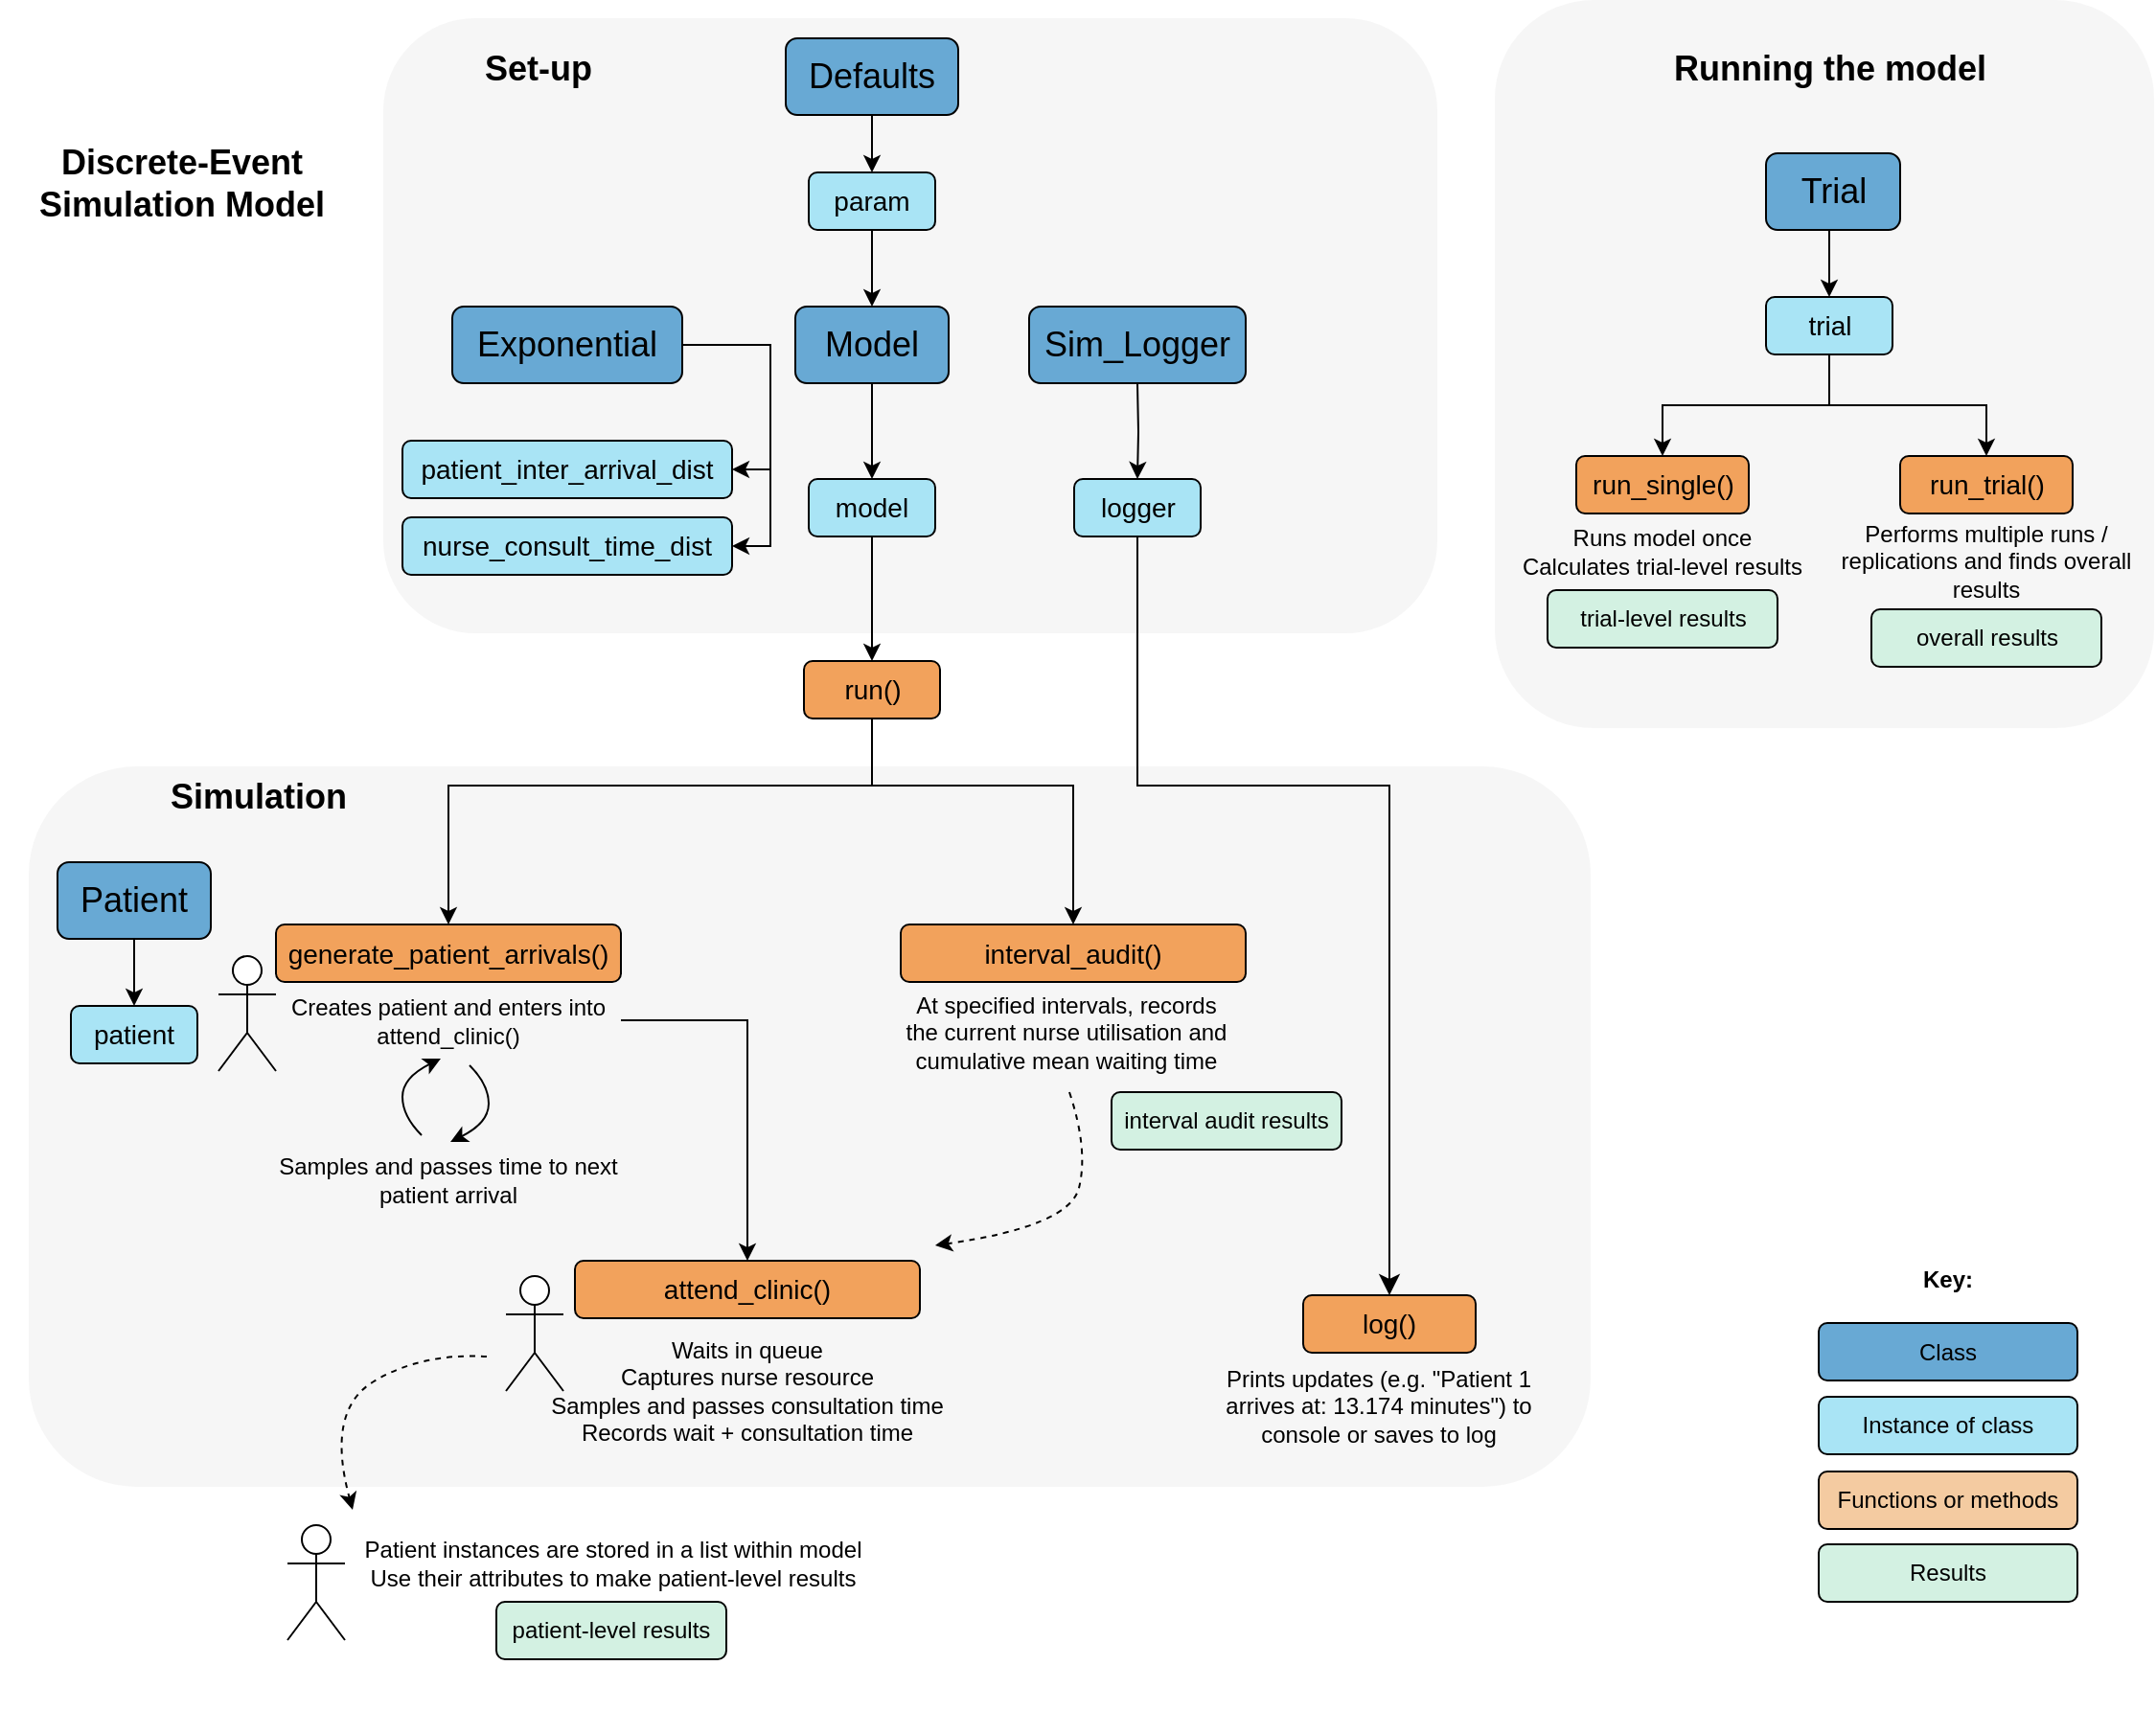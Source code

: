 <mxfile version="26.0.4">
  <diagram name="Page-1" id="ynTKS2v_TZv17swCPKiS">
    <mxGraphModel dx="2261" dy="942" grid="1" gridSize="10" guides="1" tooltips="1" connect="1" arrows="1" fold="1" page="1" pageScale="1" pageWidth="827" pageHeight="1169" math="0" shadow="0">
      <root>
        <mxCell id="0" />
        <mxCell id="1" parent="0" />
        <mxCell id="ltitkqDnKHNBnyyiyaz9-99" value="" style="rounded=1;whiteSpace=wrap;html=1;fillColor=#EEEEEE;strokeColor=none;opacity=50;" parent="1" vertex="1">
          <mxGeometry x="550" width="344" height="380" as="geometry" />
        </mxCell>
        <mxCell id="ltitkqDnKHNBnyyiyaz9-87" value="" style="rounded=1;whiteSpace=wrap;html=1;strokeColor=none;fillColor=#EEEEEE;fontStyle=1;opacity=50;" parent="1" vertex="1">
          <mxGeometry x="-215" y="400" width="815" height="376" as="geometry" />
        </mxCell>
        <mxCell id="ltitkqDnKHNBnyyiyaz9-67" value="" style="rounded=1;whiteSpace=wrap;html=1;strokeColor=none;fillColor=#EEEEEE;fontStyle=1;opacity=50;" parent="1" vertex="1">
          <mxGeometry x="-30" y="9.5" width="550" height="321" as="geometry" />
        </mxCell>
        <mxCell id="ltitkqDnKHNBnyyiyaz9-64" style="edgeStyle=orthogonalEdgeStyle;rounded=0;orthogonalLoop=1;jettySize=auto;html=1;exitX=1;exitY=0.5;exitDx=0;exitDy=0;entryX=1;entryY=0.5;entryDx=0;entryDy=0;" parent="1" source="ltitkqDnKHNBnyyiyaz9-3" target="ltitkqDnKHNBnyyiyaz9-30" edge="1">
          <mxGeometry relative="1" as="geometry" />
        </mxCell>
        <mxCell id="ltitkqDnKHNBnyyiyaz9-65" style="edgeStyle=orthogonalEdgeStyle;rounded=0;orthogonalLoop=1;jettySize=auto;html=1;exitX=1;exitY=0.5;exitDx=0;exitDy=0;entryX=1;entryY=0.5;entryDx=0;entryDy=0;" parent="1" source="ltitkqDnKHNBnyyiyaz9-3" target="ltitkqDnKHNBnyyiyaz9-31" edge="1">
          <mxGeometry relative="1" as="geometry" />
        </mxCell>
        <mxCell id="ltitkqDnKHNBnyyiyaz9-3" value="&lt;font style=&quot;font-size: 18px;&quot;&gt;Exponential&lt;/font&gt;" style="rounded=1;whiteSpace=wrap;html=1;fillColor=#68A9D4;" parent="1" vertex="1">
          <mxGeometry x="6" y="160" width="120" height="40" as="geometry" />
        </mxCell>
        <mxCell id="ltitkqDnKHNBnyyiyaz9-50" style="edgeStyle=orthogonalEdgeStyle;rounded=0;orthogonalLoop=1;jettySize=auto;html=1;exitX=0.5;exitY=1;exitDx=0;exitDy=0;entryX=0.5;entryY=0;entryDx=0;entryDy=0;" parent="1" source="ltitkqDnKHNBnyyiyaz9-4" target="ltitkqDnKHNBnyyiyaz9-7" edge="1">
          <mxGeometry relative="1" as="geometry" />
        </mxCell>
        <mxCell id="ltitkqDnKHNBnyyiyaz9-4" value="&lt;font style=&quot;font-size: 18px;&quot;&gt;Defaults&lt;/font&gt;" style="rounded=1;whiteSpace=wrap;html=1;fillColor=#68A9D4;" parent="1" vertex="1">
          <mxGeometry x="180" y="20" width="90" height="40" as="geometry" />
        </mxCell>
        <mxCell id="ltitkqDnKHNBnyyiyaz9-62" style="edgeStyle=orthogonalEdgeStyle;rounded=0;orthogonalLoop=1;jettySize=auto;html=1;exitX=0.5;exitY=1;exitDx=0;exitDy=0;entryX=0.5;entryY=0;entryDx=0;entryDy=0;" parent="1" source="ltitkqDnKHNBnyyiyaz9-5" target="ltitkqDnKHNBnyyiyaz9-8" edge="1">
          <mxGeometry relative="1" as="geometry" />
        </mxCell>
        <mxCell id="ltitkqDnKHNBnyyiyaz9-5" value="&lt;font style=&quot;font-size: 18px;&quot;&gt;Model&lt;/font&gt;" style="rounded=1;whiteSpace=wrap;html=1;fillColor=#68A9D4;" parent="1" vertex="1">
          <mxGeometry x="185" y="160" width="80" height="40" as="geometry" />
        </mxCell>
        <mxCell id="ltitkqDnKHNBnyyiyaz9-92" style="edgeStyle=orthogonalEdgeStyle;rounded=0;orthogonalLoop=1;jettySize=auto;html=1;exitX=0.5;exitY=1;exitDx=0;exitDy=0;entryX=0.5;entryY=0;entryDx=0;entryDy=0;" parent="1" source="ltitkqDnKHNBnyyiyaz9-6" target="ltitkqDnKHNBnyyiyaz9-28" edge="1">
          <mxGeometry relative="1" as="geometry" />
        </mxCell>
        <mxCell id="ltitkqDnKHNBnyyiyaz9-6" value="&lt;font style=&quot;font-size: 18px;&quot;&gt;Trial&lt;/font&gt;" style="rounded=1;whiteSpace=wrap;html=1;fillColor=#68A9D4;" parent="1" vertex="1">
          <mxGeometry x="691.5" y="80" width="70" height="40" as="geometry" />
        </mxCell>
        <mxCell id="ltitkqDnKHNBnyyiyaz9-61" style="edgeStyle=orthogonalEdgeStyle;rounded=0;orthogonalLoop=1;jettySize=auto;html=1;exitX=0.5;exitY=1;exitDx=0;exitDy=0;entryX=0.5;entryY=0;entryDx=0;entryDy=0;" parent="1" source="ltitkqDnKHNBnyyiyaz9-7" target="ltitkqDnKHNBnyyiyaz9-5" edge="1">
          <mxGeometry relative="1" as="geometry" />
        </mxCell>
        <mxCell id="ltitkqDnKHNBnyyiyaz9-7" value="&lt;font style=&quot;font-size: 14px;&quot;&gt;param&lt;/font&gt;" style="rounded=1;whiteSpace=wrap;html=1;fillColor=#A9E4F5;" parent="1" vertex="1">
          <mxGeometry x="192" y="90" width="66" height="30" as="geometry" />
        </mxCell>
        <mxCell id="ltitkqDnKHNBnyyiyaz9-68" style="edgeStyle=orthogonalEdgeStyle;rounded=0;orthogonalLoop=1;jettySize=auto;html=1;exitX=0.5;exitY=1;exitDx=0;exitDy=0;entryX=0.5;entryY=0;entryDx=0;entryDy=0;" parent="1" source="ltitkqDnKHNBnyyiyaz9-8" target="ltitkqDnKHNBnyyiyaz9-9" edge="1">
          <mxGeometry relative="1" as="geometry" />
        </mxCell>
        <mxCell id="ltitkqDnKHNBnyyiyaz9-8" value="&lt;font style=&quot;font-size: 14px;&quot;&gt;model&lt;/font&gt;" style="rounded=1;whiteSpace=wrap;html=1;fillColor=#A9E4F5;" parent="1" vertex="1">
          <mxGeometry x="192" y="250" width="66" height="30" as="geometry" />
        </mxCell>
        <mxCell id="ltitkqDnKHNBnyyiyaz9-77" style="edgeStyle=orthogonalEdgeStyle;rounded=0;orthogonalLoop=1;jettySize=auto;html=1;exitX=0.5;exitY=1;exitDx=0;exitDy=0;entryX=0.5;entryY=0;entryDx=0;entryDy=0;" parent="1" source="ltitkqDnKHNBnyyiyaz9-9" target="ltitkqDnKHNBnyyiyaz9-10" edge="1">
          <mxGeometry relative="1" as="geometry">
            <Array as="points">
              <mxPoint x="225" y="410" />
              <mxPoint x="4" y="410" />
            </Array>
          </mxGeometry>
        </mxCell>
        <mxCell id="ltitkqDnKHNBnyyiyaz9-81" style="edgeStyle=orthogonalEdgeStyle;rounded=0;orthogonalLoop=1;jettySize=auto;html=1;exitX=0.5;exitY=1;exitDx=0;exitDy=0;entryX=0.5;entryY=0;entryDx=0;entryDy=0;" parent="1" source="ltitkqDnKHNBnyyiyaz9-9" target="ltitkqDnKHNBnyyiyaz9-11" edge="1">
          <mxGeometry relative="1" as="geometry">
            <Array as="points">
              <mxPoint x="225" y="410" />
              <mxPoint x="330" y="410" />
            </Array>
          </mxGeometry>
        </mxCell>
        <mxCell id="ltitkqDnKHNBnyyiyaz9-9" value="&lt;span style=&quot;font-size: 14px;&quot;&gt;run()&lt;/span&gt;" style="rounded=1;whiteSpace=wrap;html=1;fillColor=#F2A25C;" parent="1" vertex="1">
          <mxGeometry x="189.5" y="345" width="71" height="30" as="geometry" />
        </mxCell>
        <mxCell id="ltitkqDnKHNBnyyiyaz9-10" value="&lt;span style=&quot;font-size: 14px;&quot;&gt;generate_patient_arrivals()&lt;/span&gt;" style="rounded=1;whiteSpace=wrap;html=1;fillColor=#F2A25C;" parent="1" vertex="1">
          <mxGeometry x="-86" y="482.5" width="180" height="30" as="geometry" />
        </mxCell>
        <mxCell id="ltitkqDnKHNBnyyiyaz9-11" value="&lt;span style=&quot;font-size: 14px;&quot;&gt;interval_audit()&lt;/span&gt;" style="rounded=1;whiteSpace=wrap;html=1;fillColor=#F2A25C;" parent="1" vertex="1">
          <mxGeometry x="240" y="482.5" width="180" height="30" as="geometry" />
        </mxCell>
        <mxCell id="ltitkqDnKHNBnyyiyaz9-73" style="edgeStyle=orthogonalEdgeStyle;rounded=0;orthogonalLoop=1;jettySize=auto;html=1;exitX=1;exitY=0.5;exitDx=0;exitDy=0;entryX=0.5;entryY=0;entryDx=0;entryDy=0;" parent="1" source="ltitkqDnKHNBnyyiyaz9-12" target="ltitkqDnKHNBnyyiyaz9-13" edge="1">
          <mxGeometry relative="1" as="geometry" />
        </mxCell>
        <mxCell id="ltitkqDnKHNBnyyiyaz9-12" value="Creates patient and enters into attend_clinic()" style="text;html=1;align=center;verticalAlign=middle;whiteSpace=wrap;rounded=0;" parent="1" vertex="1">
          <mxGeometry x="-86" y="512.5" width="180" height="40" as="geometry" />
        </mxCell>
        <mxCell id="ltitkqDnKHNBnyyiyaz9-13" value="&lt;span style=&quot;font-size: 14px;&quot;&gt;attend_clinic()&lt;/span&gt;" style="rounded=1;whiteSpace=wrap;html=1;fillColor=#F2A25C;" parent="1" vertex="1">
          <mxGeometry x="70" y="658" width="180" height="30" as="geometry" />
        </mxCell>
        <mxCell id="ltitkqDnKHNBnyyiyaz9-14" value="Samples and passes time to next patient arrival" style="text;html=1;align=center;verticalAlign=middle;whiteSpace=wrap;rounded=0;" parent="1" vertex="1">
          <mxGeometry x="-86" y="596" width="180" height="40" as="geometry" />
        </mxCell>
        <mxCell id="ltitkqDnKHNBnyyiyaz9-17" value="" style="curved=1;endArrow=classic;html=1;rounded=0;" parent="1" edge="1">
          <mxGeometry width="50" height="50" relative="1" as="geometry">
            <mxPoint x="-10" y="592.5" as="sourcePoint" />
            <mxPoint y="552.5" as="targetPoint" />
            <Array as="points">
              <mxPoint x="-20" y="582.5" />
              <mxPoint x="-20" y="562.5" />
            </Array>
          </mxGeometry>
        </mxCell>
        <mxCell id="ltitkqDnKHNBnyyiyaz9-18" value="&lt;div&gt;&lt;br&gt;&lt;/div&gt;&lt;div&gt;&lt;br&gt;&lt;/div&gt;" style="shape=umlActor;verticalLabelPosition=bottom;verticalAlign=top;html=1;outlineConnect=0;" parent="1" vertex="1">
          <mxGeometry x="-116" y="499" width="30" height="60" as="geometry" />
        </mxCell>
        <mxCell id="ltitkqDnKHNBnyyiyaz9-21" value="&lt;div&gt;&lt;br&gt;&lt;/div&gt;&lt;div&gt;&lt;br&gt;&lt;/div&gt;" style="shape=umlActor;verticalLabelPosition=bottom;verticalAlign=top;html=1;outlineConnect=0;" parent="1" vertex="1">
          <mxGeometry x="34" y="666" width="30" height="60" as="geometry" />
        </mxCell>
        <mxCell id="ltitkqDnKHNBnyyiyaz9-22" value="Waits in queue&lt;div&gt;Captures nurse resource&lt;/div&gt;&lt;div&gt;Samples and passes consultation time&lt;/div&gt;&lt;div&gt;Records wait + consultation time&lt;/div&gt;" style="text;html=1;align=center;verticalAlign=middle;whiteSpace=wrap;rounded=0;" parent="1" vertex="1">
          <mxGeometry x="45" y="706" width="230" height="40" as="geometry" />
        </mxCell>
        <mxCell id="ltitkqDnKHNBnyyiyaz9-23" value="&lt;div&gt;&lt;br&gt;&lt;/div&gt;&lt;div&gt;&lt;br&gt;&lt;/div&gt;" style="shape=umlActor;verticalLabelPosition=bottom;verticalAlign=top;html=1;outlineConnect=0;" parent="1" vertex="1">
          <mxGeometry x="-80" y="796" width="30" height="60" as="geometry" />
        </mxCell>
        <mxCell id="ltitkqDnKHNBnyyiyaz9-24" value="Patient instances are stored in a list within model&lt;div&gt;Use their attributes to make patient-level results&lt;/div&gt;" style="text;html=1;align=center;verticalAlign=middle;whiteSpace=wrap;rounded=0;" parent="1" vertex="1">
          <mxGeometry x="-50" y="796" width="280" height="40" as="geometry" />
        </mxCell>
        <mxCell id="ltitkqDnKHNBnyyiyaz9-98" style="edgeStyle=orthogonalEdgeStyle;rounded=0;orthogonalLoop=1;jettySize=auto;html=1;exitX=0.5;exitY=1;exitDx=0;exitDy=0;" parent="1" source="ltitkqDnKHNBnyyiyaz9-25" target="ltitkqDnKHNBnyyiyaz9-29" edge="1">
          <mxGeometry relative="1" as="geometry" />
        </mxCell>
        <mxCell id="ltitkqDnKHNBnyyiyaz9-25" value="&lt;font style=&quot;font-size: 18px;&quot;&gt;Patient&lt;/font&gt;" style="rounded=1;whiteSpace=wrap;html=1;fillColor=#68A9D4;" parent="1" vertex="1">
          <mxGeometry x="-200" y="450" width="80" height="40" as="geometry" />
        </mxCell>
        <mxCell id="ltitkqDnKHNBnyyiyaz9-93" style="edgeStyle=orthogonalEdgeStyle;rounded=0;orthogonalLoop=1;jettySize=auto;html=1;exitX=0.5;exitY=1;exitDx=0;exitDy=0;entryX=0.5;entryY=0;entryDx=0;entryDy=0;" parent="1" source="ltitkqDnKHNBnyyiyaz9-28" target="ltitkqDnKHNBnyyiyaz9-32" edge="1">
          <mxGeometry relative="1" as="geometry" />
        </mxCell>
        <mxCell id="ltitkqDnKHNBnyyiyaz9-94" style="edgeStyle=orthogonalEdgeStyle;rounded=0;orthogonalLoop=1;jettySize=auto;html=1;exitX=0.5;exitY=1;exitDx=0;exitDy=0;" parent="1" source="ltitkqDnKHNBnyyiyaz9-28" target="ltitkqDnKHNBnyyiyaz9-33" edge="1">
          <mxGeometry relative="1" as="geometry" />
        </mxCell>
        <mxCell id="ltitkqDnKHNBnyyiyaz9-28" value="&lt;font style=&quot;font-size: 14px;&quot;&gt;trial&lt;/font&gt;" style="rounded=1;whiteSpace=wrap;html=1;fillColor=#A9E4F5;" parent="1" vertex="1">
          <mxGeometry x="691.5" y="155" width="66" height="30" as="geometry" />
        </mxCell>
        <mxCell id="ltitkqDnKHNBnyyiyaz9-29" value="&lt;font style=&quot;font-size: 14px;&quot;&gt;patient&lt;/font&gt;" style="rounded=1;whiteSpace=wrap;html=1;fillColor=#A9E4F5;" parent="1" vertex="1">
          <mxGeometry x="-193" y="525" width="66" height="30" as="geometry" />
        </mxCell>
        <mxCell id="ltitkqDnKHNBnyyiyaz9-30" value="&lt;font style=&quot;font-size: 14px;&quot;&gt;patient_inter_arrival_dist&lt;/font&gt;" style="rounded=1;whiteSpace=wrap;html=1;fillColor=#A9E4F5;" parent="1" vertex="1">
          <mxGeometry x="-20" y="230" width="172" height="30" as="geometry" />
        </mxCell>
        <mxCell id="ltitkqDnKHNBnyyiyaz9-31" value="&lt;font style=&quot;font-size: 14px;&quot;&gt;nurse_consult_time_dist&lt;/font&gt;" style="rounded=1;whiteSpace=wrap;html=1;fillColor=#A9E4F5;" parent="1" vertex="1">
          <mxGeometry x="-20" y="270" width="172" height="30" as="geometry" />
        </mxCell>
        <mxCell id="ltitkqDnKHNBnyyiyaz9-32" value="&lt;font style=&quot;font-size: 14px;&quot;&gt;run_single()&lt;/font&gt;" style="rounded=1;whiteSpace=wrap;html=1;fillColor=#F2A25C;" parent="1" vertex="1">
          <mxGeometry x="592.5" y="238" width="90" height="30" as="geometry" />
        </mxCell>
        <mxCell id="ltitkqDnKHNBnyyiyaz9-33" value="&lt;font style=&quot;font-size: 14px;&quot;&gt;run_trial()&lt;/font&gt;" style="rounded=1;whiteSpace=wrap;html=1;fillColor=#F2A25C;" parent="1" vertex="1">
          <mxGeometry x="761.5" y="238" width="90" height="30" as="geometry" />
        </mxCell>
        <mxCell id="ltitkqDnKHNBnyyiyaz9-34" value="Runs model once&lt;div&gt;Calculates trial-level results&lt;/div&gt;" style="text;html=1;align=center;verticalAlign=middle;whiteSpace=wrap;rounded=0;" parent="1" vertex="1">
          <mxGeometry x="550" y="268" width="175" height="40" as="geometry" />
        </mxCell>
        <mxCell id="ltitkqDnKHNBnyyiyaz9-35" value="patient-level results" style="rounded=1;whiteSpace=wrap;html=1;fillColor=#D3F1E2;" parent="1" vertex="1">
          <mxGeometry x="29" y="836" width="120" height="30" as="geometry" />
        </mxCell>
        <mxCell id="ltitkqDnKHNBnyyiyaz9-36" value="interval audit results" style="rounded=1;whiteSpace=wrap;html=1;fillColor=#D3F1E2;" parent="1" vertex="1">
          <mxGeometry x="350" y="570" width="120" height="30" as="geometry" />
        </mxCell>
        <mxCell id="ltitkqDnKHNBnyyiyaz9-37" value="trial-level results" style="rounded=1;whiteSpace=wrap;html=1;fillColor=#D3F1E2;" parent="1" vertex="1">
          <mxGeometry x="577.5" y="308" width="120" height="30" as="geometry" />
        </mxCell>
        <mxCell id="ltitkqDnKHNBnyyiyaz9-38" value="overall results" style="rounded=1;whiteSpace=wrap;html=1;fillColor=#D3F1E2;" parent="1" vertex="1">
          <mxGeometry x="746.5" y="318" width="120" height="30" as="geometry" />
        </mxCell>
        <mxCell id="ltitkqDnKHNBnyyiyaz9-39" value="Performs multiple runs / replications and finds overall results" style="text;html=1;align=center;verticalAlign=middle;whiteSpace=wrap;rounded=0;" parent="1" vertex="1">
          <mxGeometry x="719" y="273" width="175" height="40" as="geometry" />
        </mxCell>
        <mxCell id="ltitkqDnKHNBnyyiyaz9-40" value="At specified intervals, records the current nurse utilisation and cumulative mean waiting time" style="text;html=1;align=center;verticalAlign=middle;whiteSpace=wrap;rounded=0;" parent="1" vertex="1">
          <mxGeometry x="239" y="519" width="175" height="40" as="geometry" />
        </mxCell>
        <mxCell id="ltitkqDnKHNBnyyiyaz9-41" value="Key:" style="text;html=1;align=center;verticalAlign=middle;whiteSpace=wrap;rounded=0;fontStyle=1" parent="1" vertex="1">
          <mxGeometry x="764" y="655" width="45" height="25" as="geometry" />
        </mxCell>
        <mxCell id="ltitkqDnKHNBnyyiyaz9-42" value="Results" style="rounded=1;whiteSpace=wrap;html=1;fillColor=#D3F1E2;" parent="1" vertex="1">
          <mxGeometry x="719" y="806" width="135" height="30" as="geometry" />
        </mxCell>
        <mxCell id="ltitkqDnKHNBnyyiyaz9-43" value="Functions or methods" style="rounded=1;whiteSpace=wrap;html=1;fillColor=#F4CBA1;" parent="1" vertex="1">
          <mxGeometry x="719" y="768" width="135" height="30" as="geometry" />
        </mxCell>
        <mxCell id="ltitkqDnKHNBnyyiyaz9-44" value="Instance of class" style="rounded=1;whiteSpace=wrap;html=1;fillColor=#A9E4F5;" parent="1" vertex="1">
          <mxGeometry x="719" y="729" width="135" height="30" as="geometry" />
        </mxCell>
        <mxCell id="ltitkqDnKHNBnyyiyaz9-45" value="Class" style="rounded=1;whiteSpace=wrap;html=1;fillColor=#68A9D4;" parent="1" vertex="1">
          <mxGeometry x="719" y="690.5" width="135" height="30" as="geometry" />
        </mxCell>
        <mxCell id="ltitkqDnKHNBnyyiyaz9-72" value="" style="curved=1;endArrow=classic;html=1;rounded=0;" parent="1" edge="1">
          <mxGeometry width="50" height="50" relative="1" as="geometry">
            <mxPoint x="15" y="556" as="sourcePoint" />
            <mxPoint x="5" y="596" as="targetPoint" />
            <Array as="points">
              <mxPoint x="25" y="566" />
              <mxPoint x="25" y="586" />
            </Array>
          </mxGeometry>
        </mxCell>
        <mxCell id="ltitkqDnKHNBnyyiyaz9-78" style="edgeStyle=orthogonalEdgeStyle;rounded=0;orthogonalLoop=1;jettySize=auto;html=1;exitX=0.5;exitY=1;exitDx=0;exitDy=0;" parent="1" source="ltitkqDnKHNBnyyiyaz9-22" target="ltitkqDnKHNBnyyiyaz9-22" edge="1">
          <mxGeometry relative="1" as="geometry" />
        </mxCell>
        <mxCell id="ltitkqDnKHNBnyyiyaz9-82" value="" style="curved=1;endArrow=classic;html=1;rounded=0;dashed=1;" parent="1" edge="1">
          <mxGeometry width="50" height="50" relative="1" as="geometry">
            <mxPoint x="328" y="570" as="sourcePoint" />
            <mxPoint x="258" y="650" as="targetPoint" />
            <Array as="points">
              <mxPoint x="338" y="600" />
              <mxPoint x="328" y="640" />
            </Array>
          </mxGeometry>
        </mxCell>
        <mxCell id="ltitkqDnKHNBnyyiyaz9-88" value="" style="curved=1;endArrow=classic;html=1;rounded=0;dashed=1;" parent="1" edge="1">
          <mxGeometry width="50" height="50" relative="1" as="geometry">
            <mxPoint x="24" y="708" as="sourcePoint" />
            <mxPoint x="-46" y="788" as="targetPoint" />
            <Array as="points">
              <mxPoint x="-10" y="706" />
              <mxPoint x="-60" y="736" />
            </Array>
          </mxGeometry>
        </mxCell>
        <mxCell id="ltitkqDnKHNBnyyiyaz9-96" value="&lt;font style=&quot;font-size: 18px;&quot;&gt;Discrete-Event Simulation Model&lt;/font&gt;" style="text;html=1;align=center;verticalAlign=middle;whiteSpace=wrap;rounded=0;fontStyle=1" parent="1" vertex="1">
          <mxGeometry x="-230" y="60" width="190" height="71" as="geometry" />
        </mxCell>
        <mxCell id="ltitkqDnKHNBnyyiyaz9-100" value="&lt;font style=&quot;font-size: 18px;&quot;&gt;Running the model&lt;/font&gt;" style="text;html=1;align=center;verticalAlign=middle;whiteSpace=wrap;rounded=0;fontStyle=1" parent="1" vertex="1">
          <mxGeometry x="629.5" y="20" width="190" height="31" as="geometry" />
        </mxCell>
        <mxCell id="vqxNZKrtE7Uk3ozEDKWz-3" value="&lt;font style=&quot;font-size: 18px;&quot;&gt;Sim_Logger&lt;/font&gt;" style="rounded=1;whiteSpace=wrap;html=1;fillColor=#68A9D4;" vertex="1" parent="1">
          <mxGeometry x="307" y="160" width="113" height="40" as="geometry" />
        </mxCell>
        <mxCell id="vqxNZKrtE7Uk3ozEDKWz-5" style="edgeStyle=orthogonalEdgeStyle;rounded=0;orthogonalLoop=1;jettySize=auto;html=1;exitX=0.5;exitY=1;exitDx=0;exitDy=0;entryX=0.5;entryY=0;entryDx=0;entryDy=0;" edge="1" parent="1" target="vqxNZKrtE7Uk3ozEDKWz-6">
          <mxGeometry relative="1" as="geometry">
            <mxPoint x="363.5" y="200" as="sourcePoint" />
          </mxGeometry>
        </mxCell>
        <mxCell id="vqxNZKrtE7Uk3ozEDKWz-15" style="edgeStyle=orthogonalEdgeStyle;rounded=0;orthogonalLoop=1;jettySize=auto;html=1;exitX=0.5;exitY=1;exitDx=0;exitDy=0;entryX=0.5;entryY=0;entryDx=0;entryDy=0;fontSize=12;startSize=8;endSize=8;" edge="1" parent="1" source="vqxNZKrtE7Uk3ozEDKWz-6" target="vqxNZKrtE7Uk3ozEDKWz-9">
          <mxGeometry relative="1" as="geometry">
            <Array as="points">
              <mxPoint x="364" y="410" />
              <mxPoint x="495" y="410" />
            </Array>
          </mxGeometry>
        </mxCell>
        <mxCell id="vqxNZKrtE7Uk3ozEDKWz-6" value="&lt;font style=&quot;font-size: 14px;&quot;&gt;logger&lt;/font&gt;" style="rounded=1;whiteSpace=wrap;html=1;fillColor=#A9E4F5;" vertex="1" parent="1">
          <mxGeometry x="330.5" y="250" width="66" height="30" as="geometry" />
        </mxCell>
        <mxCell id="vqxNZKrtE7Uk3ozEDKWz-9" value="&lt;font style=&quot;font-size: 14px;&quot;&gt;log()&lt;/font&gt;" style="rounded=1;whiteSpace=wrap;html=1;fillColor=#F2A25C;" vertex="1" parent="1">
          <mxGeometry x="450" y="676" width="90" height="30" as="geometry" />
        </mxCell>
        <mxCell id="vqxNZKrtE7Uk3ozEDKWz-11" value="Prints updates&amp;nbsp;&lt;span style=&quot;background-color: transparent; color: light-dark(rgb(0, 0, 0), rgb(255, 255, 255));&quot;&gt;(e.g. &quot;Patient 1 arrives at: 13.174 minutes&quot;) to console or saves to log&lt;/span&gt;" style="text;html=1;align=center;verticalAlign=middle;whiteSpace=wrap;rounded=0;" vertex="1" parent="1">
          <mxGeometry x="396.5" y="713.5" width="185" height="40" as="geometry" />
        </mxCell>
        <mxCell id="vqxNZKrtE7Uk3ozEDKWz-13" value="&lt;font style=&quot;font-size: 18px;&quot;&gt;Set-up&lt;/font&gt;" style="text;html=1;align=center;verticalAlign=middle;whiteSpace=wrap;rounded=0;fontStyle=1" vertex="1" parent="1">
          <mxGeometry x="6" y="20" width="90" height="31" as="geometry" />
        </mxCell>
        <mxCell id="vqxNZKrtE7Uk3ozEDKWz-14" value="&lt;font style=&quot;font-size: 18px;&quot;&gt;Simulation&lt;/font&gt;" style="text;html=1;align=center;verticalAlign=middle;whiteSpace=wrap;rounded=0;fontStyle=1" vertex="1" parent="1">
          <mxGeometry x="-150" y="400" width="110" height="31" as="geometry" />
        </mxCell>
      </root>
    </mxGraphModel>
  </diagram>
</mxfile>
